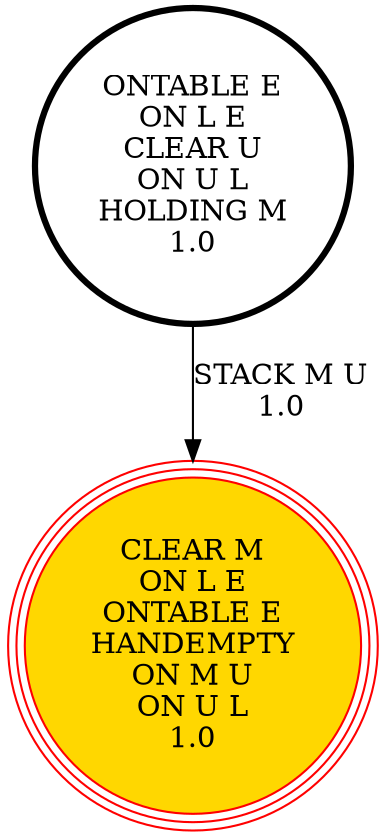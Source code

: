 digraph {
"ONTABLE E\nON L E\nCLEAR U\nON U L\nHOLDING M\n1.0\n" -> "CLEAR M\nON L E\nONTABLE E\nHANDEMPTY\nON M U\nON U L\n1.0\n"[label="STACK M U\n1.0\n"];
"CLEAR M\nON L E\nONTABLE E\nHANDEMPTY\nON M U\nON U L\n1.0\n" [shape=circle, style=filled color=red, fillcolor=gold, peripheries=3];
"CLEAR M\nON L E\nONTABLE E\nHANDEMPTY\nON M U\nON U L\n1.0\n" [shape=circle, style=filled color=red, fillcolor=gold, peripheries=3];
"ONTABLE E\nON L E\nCLEAR U\nON U L\nHOLDING M\n1.0\n" [shape=circle, penwidth=3];
}
